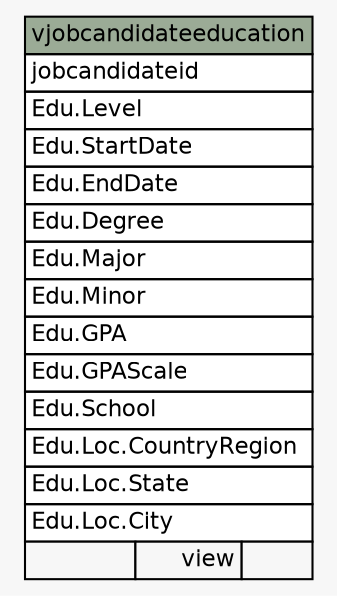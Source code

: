 // dot 2.40.1 on Linux 5.4.0-80-generic
// SchemaSpy rev 590
digraph "vjobcandidateeducation" {
  graph [
    rankdir="RL"
    bgcolor="#f7f7f7"
    nodesep="0.18"
    ranksep="0.46"
    fontname="Helvetica"
    fontsize="11"
  ];
  node [
    fontname="Helvetica"
    fontsize="11"
    shape="plaintext"
  ];
  edge [
    arrowsize="0.8"
  ];
  "vjobcandidateeducation" [
    label=<
    <TABLE BORDER="0" CELLBORDER="1" CELLSPACING="0" BGCOLOR="#ffffff">
      <TR><TD COLSPAN="3" BGCOLOR="#9bab96" ALIGN="CENTER">vjobcandidateeducation</TD></TR>
      <TR><TD PORT="jobcandidateid" COLSPAN="3" ALIGN="LEFT">jobcandidateid</TD></TR>
      <TR><TD PORT="Edu.Level" COLSPAN="3" ALIGN="LEFT">Edu.Level</TD></TR>
      <TR><TD PORT="Edu.StartDate" COLSPAN="3" ALIGN="LEFT">Edu.StartDate</TD></TR>
      <TR><TD PORT="Edu.EndDate" COLSPAN="3" ALIGN="LEFT">Edu.EndDate</TD></TR>
      <TR><TD PORT="Edu.Degree" COLSPAN="3" ALIGN="LEFT">Edu.Degree</TD></TR>
      <TR><TD PORT="Edu.Major" COLSPAN="3" ALIGN="LEFT">Edu.Major</TD></TR>
      <TR><TD PORT="Edu.Minor" COLSPAN="3" ALIGN="LEFT">Edu.Minor</TD></TR>
      <TR><TD PORT="Edu.GPA" COLSPAN="3" ALIGN="LEFT">Edu.GPA</TD></TR>
      <TR><TD PORT="Edu.GPAScale" COLSPAN="3" ALIGN="LEFT">Edu.GPAScale</TD></TR>
      <TR><TD PORT="Edu.School" COLSPAN="3" ALIGN="LEFT">Edu.School</TD></TR>
      <TR><TD PORT="Edu.Loc.CountryRegion" COLSPAN="3" ALIGN="LEFT">Edu.Loc.CountryRegion</TD></TR>
      <TR><TD PORT="Edu.Loc.State" COLSPAN="3" ALIGN="LEFT">Edu.Loc.State</TD></TR>
      <TR><TD PORT="Edu.Loc.City" COLSPAN="3" ALIGN="LEFT">Edu.Loc.City</TD></TR>
      <TR><TD ALIGN="LEFT" BGCOLOR="#f7f7f7">  </TD><TD ALIGN="RIGHT" BGCOLOR="#f7f7f7">view</TD><TD ALIGN="RIGHT" BGCOLOR="#f7f7f7">  </TD></TR>
    </TABLE>>
    URL="tables/vjobcandidateeducation.html"
    tooltip="vjobcandidateeducation"
  ];
}
